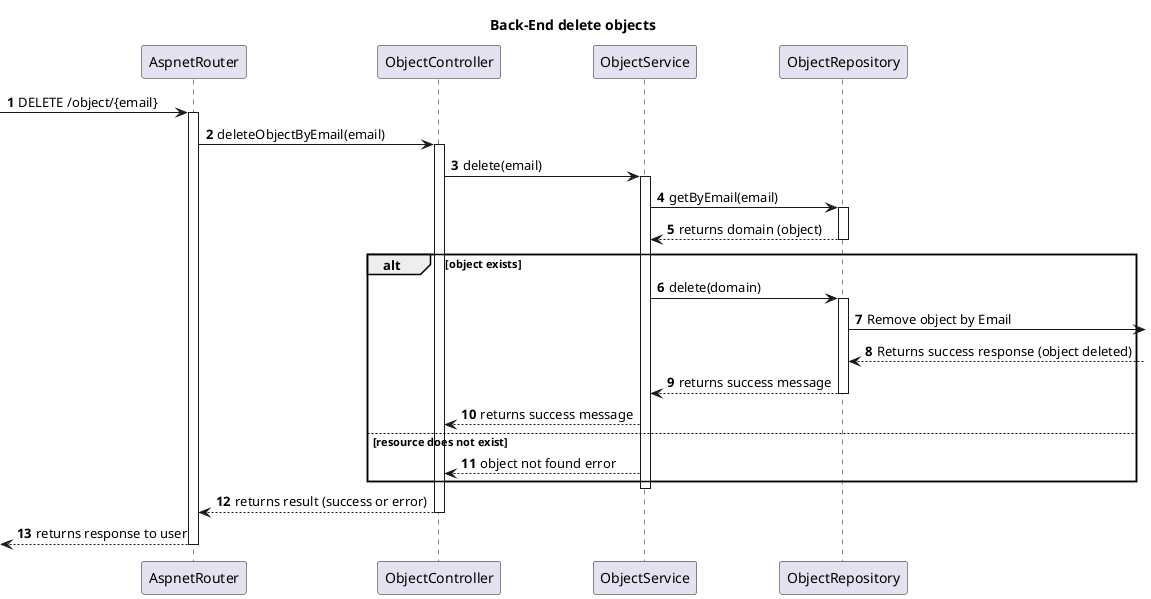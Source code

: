 @startuml
autonumber
skinparam packageStyle rect

title Back-End delete objects

participant AspnetRouter as router
participant ObjectController as ctrl
participant ObjectService as service
participant ObjectRepository as repo

-> router: DELETE /object/{email}
activate router
router -> ctrl: deleteObjectByEmail(email)
activate ctrl
ctrl -> service: delete(email)
activate service
service -> repo: getByEmail(email)
activate repo

repo --> service: returns domain (object)

deactivate repo

alt object exists
    service -> repo: delete(domain)
    
    
    activate repo
        repo -> : Remove object by Email
        
        repo <-- : Returns success response (object deleted)

    repo --> service: returns success message
    deactivate repo
    service --> ctrl: returns success message
else resource does not exist
    service --> ctrl: object not found error
end

deactivate service
ctrl --> router: returns result (success or error)

deactivate ctrl

 <-- router: returns response to user

deactivate router

@enduml